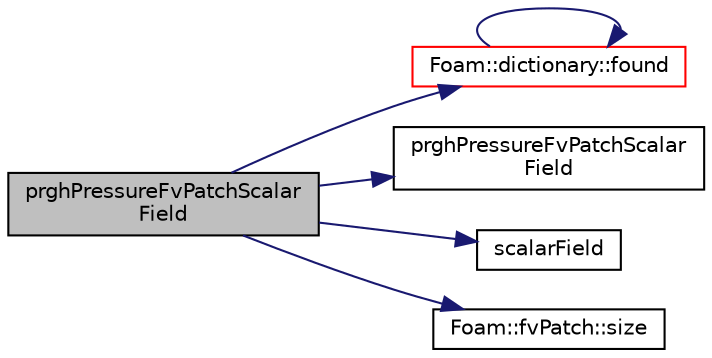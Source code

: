 digraph "prghPressureFvPatchScalarField"
{
  bgcolor="transparent";
  edge [fontname="Helvetica",fontsize="10",labelfontname="Helvetica",labelfontsize="10"];
  node [fontname="Helvetica",fontsize="10",shape=record];
  rankdir="LR";
  Node4 [label="prghPressureFvPatchScalar\lField",height=0.2,width=0.4,color="black", fillcolor="grey75", style="filled", fontcolor="black"];
  Node4 -> Node5 [color="midnightblue",fontsize="10",style="solid",fontname="Helvetica"];
  Node5 [label="Foam::dictionary::found",height=0.2,width=0.4,color="red",URL="$a27129.html#adcd3d5d43253006ef145e56b43025d28",tooltip="Search dictionary for given keyword. "];
  Node5 -> Node5 [color="midnightblue",fontsize="10",style="solid",fontname="Helvetica"];
  Node4 -> Node7 [color="midnightblue",fontsize="10",style="solid",fontname="Helvetica"];
  Node7 [label="prghPressureFvPatchScalar\lField",height=0.2,width=0.4,color="black",URL="$a23049.html#adc899e42eaddad239eeabb65480ad939",tooltip="Construct from patch and internal field. "];
  Node4 -> Node8 [color="midnightblue",fontsize="10",style="solid",fontname="Helvetica"];
  Node8 [label="scalarField",height=0.2,width=0.4,color="black",URL="$a19442.html#afcd8855c276a98ae9604b35c8fb5b81e"];
  Node4 -> Node9 [color="midnightblue",fontsize="10",style="solid",fontname="Helvetica"];
  Node9 [label="Foam::fvPatch::size",height=0.2,width=0.4,color="black",URL="$a23693.html#a03bc1200aac252c4d3e18657d700b71c",tooltip="Return size. "];
}
